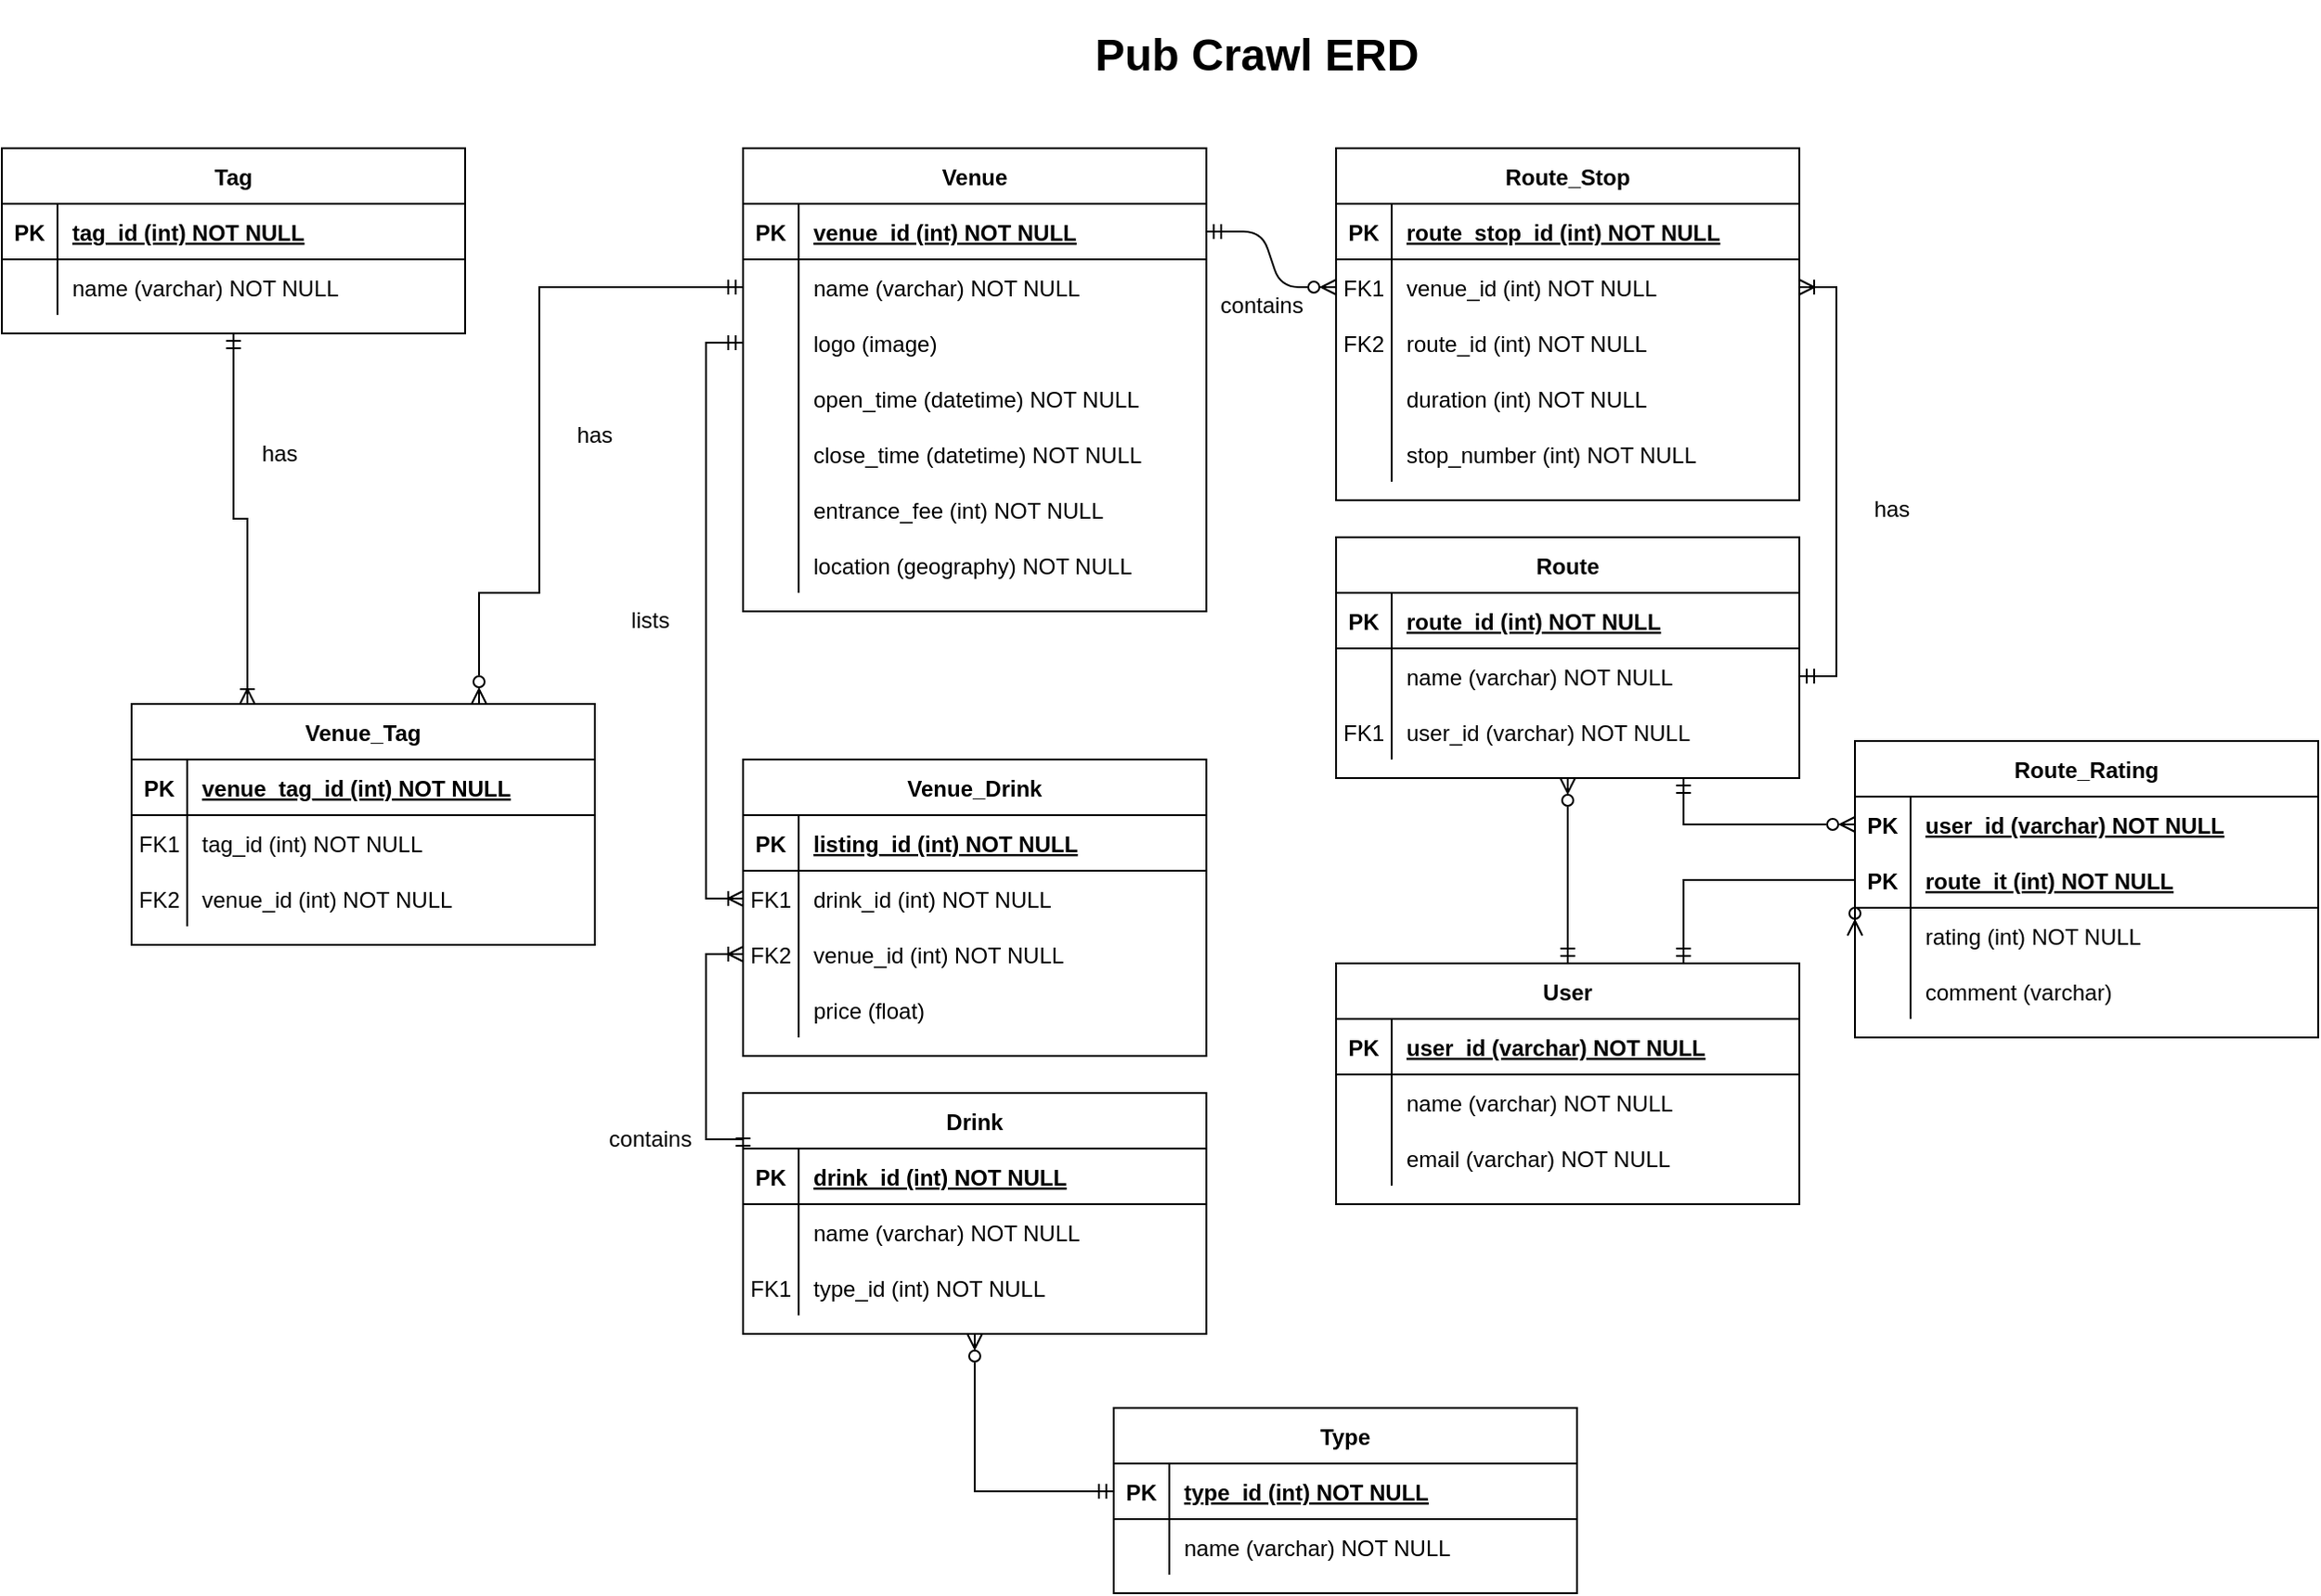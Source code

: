 <mxfile version="16.5.6" type="device"><diagram id="sDIc7s_zsNPGtZdnVZZJ" name="Page-1"><mxGraphModel dx="1422" dy="762" grid="1" gridSize="10" guides="1" tooltips="1" connect="1" arrows="1" fold="1" page="1" pageScale="1" pageWidth="850" pageHeight="1100" math="0" shadow="0"><root><mxCell id="0"/><mxCell id="1" parent="0"/><mxCell id="3yqWHIT14YZOynNQbSsa-1" value="" style="edgeStyle=entityRelationEdgeStyle;endArrow=ERzeroToMany;startArrow=ERmandOne;endFill=1;startFill=0;" edge="1" parent="1" source="3yqWHIT14YZOynNQbSsa-30" target="3yqWHIT14YZOynNQbSsa-6"><mxGeometry width="100" height="100" relative="1" as="geometry"><mxPoint x="660" y="710" as="sourcePoint"/><mxPoint x="760" y="610" as="targetPoint"/></mxGeometry></mxCell><mxCell id="3yqWHIT14YZOynNQbSsa-2" value="Route_Stop" style="shape=table;startSize=30;container=1;collapsible=1;childLayout=tableLayout;fixedRows=1;rowLines=0;fontStyle=1;align=center;resizeLast=1;" vertex="1" parent="1"><mxGeometry x="760" y="110" width="250" height="190" as="geometry"/></mxCell><mxCell id="3yqWHIT14YZOynNQbSsa-3" value="" style="shape=partialRectangle;collapsible=0;dropTarget=0;pointerEvents=0;fillColor=none;points=[[0,0.5],[1,0.5]];portConstraint=eastwest;top=0;left=0;right=0;bottom=1;" vertex="1" parent="3yqWHIT14YZOynNQbSsa-2"><mxGeometry y="30" width="250" height="30" as="geometry"/></mxCell><mxCell id="3yqWHIT14YZOynNQbSsa-4" value="PK" style="shape=partialRectangle;overflow=hidden;connectable=0;fillColor=none;top=0;left=0;bottom=0;right=0;fontStyle=1;" vertex="1" parent="3yqWHIT14YZOynNQbSsa-3"><mxGeometry width="30" height="30" as="geometry"><mxRectangle width="30" height="30" as="alternateBounds"/></mxGeometry></mxCell><mxCell id="3yqWHIT14YZOynNQbSsa-5" value="route_stop_id (int) NOT NULL" style="shape=partialRectangle;overflow=hidden;connectable=0;fillColor=none;top=0;left=0;bottom=0;right=0;align=left;spacingLeft=6;fontStyle=5;" vertex="1" parent="3yqWHIT14YZOynNQbSsa-3"><mxGeometry x="30" width="220" height="30" as="geometry"><mxRectangle width="220" height="30" as="alternateBounds"/></mxGeometry></mxCell><mxCell id="3yqWHIT14YZOynNQbSsa-6" value="" style="shape=partialRectangle;collapsible=0;dropTarget=0;pointerEvents=0;fillColor=none;points=[[0,0.5],[1,0.5]];portConstraint=eastwest;top=0;left=0;right=0;bottom=0;" vertex="1" parent="3yqWHIT14YZOynNQbSsa-2"><mxGeometry y="60" width="250" height="30" as="geometry"/></mxCell><mxCell id="3yqWHIT14YZOynNQbSsa-7" value="FK1" style="shape=partialRectangle;overflow=hidden;connectable=0;fillColor=none;top=0;left=0;bottom=0;right=0;" vertex="1" parent="3yqWHIT14YZOynNQbSsa-6"><mxGeometry width="30" height="30" as="geometry"><mxRectangle width="30" height="30" as="alternateBounds"/></mxGeometry></mxCell><mxCell id="3yqWHIT14YZOynNQbSsa-8" value="venue_id (int) NOT NULL" style="shape=partialRectangle;overflow=hidden;connectable=0;fillColor=none;top=0;left=0;bottom=0;right=0;align=left;spacingLeft=6;" vertex="1" parent="3yqWHIT14YZOynNQbSsa-6"><mxGeometry x="30" width="220" height="30" as="geometry"><mxRectangle width="220" height="30" as="alternateBounds"/></mxGeometry></mxCell><mxCell id="3yqWHIT14YZOynNQbSsa-9" value="" style="shape=partialRectangle;collapsible=0;dropTarget=0;pointerEvents=0;fillColor=none;points=[[0,0.5],[1,0.5]];portConstraint=eastwest;top=0;left=0;right=0;bottom=0;" vertex="1" parent="3yqWHIT14YZOynNQbSsa-2"><mxGeometry y="90" width="250" height="30" as="geometry"/></mxCell><mxCell id="3yqWHIT14YZOynNQbSsa-10" value="FK2" style="shape=partialRectangle;overflow=hidden;connectable=0;fillColor=none;top=0;left=0;bottom=0;right=0;" vertex="1" parent="3yqWHIT14YZOynNQbSsa-9"><mxGeometry width="30" height="30" as="geometry"><mxRectangle width="30" height="30" as="alternateBounds"/></mxGeometry></mxCell><mxCell id="3yqWHIT14YZOynNQbSsa-11" value="route_id (int) NOT NULL" style="shape=partialRectangle;overflow=hidden;connectable=0;fillColor=none;top=0;left=0;bottom=0;right=0;align=left;spacingLeft=6;" vertex="1" parent="3yqWHIT14YZOynNQbSsa-9"><mxGeometry x="30" width="220" height="30" as="geometry"><mxRectangle width="220" height="30" as="alternateBounds"/></mxGeometry></mxCell><mxCell id="3yqWHIT14YZOynNQbSsa-12" value="" style="shape=partialRectangle;collapsible=0;dropTarget=0;pointerEvents=0;fillColor=none;points=[[0,0.5],[1,0.5]];portConstraint=eastwest;top=0;left=0;right=0;bottom=0;" vertex="1" parent="3yqWHIT14YZOynNQbSsa-2"><mxGeometry y="120" width="250" height="30" as="geometry"/></mxCell><mxCell id="3yqWHIT14YZOynNQbSsa-13" value="" style="shape=partialRectangle;overflow=hidden;connectable=0;fillColor=none;top=0;left=0;bottom=0;right=0;" vertex="1" parent="3yqWHIT14YZOynNQbSsa-12"><mxGeometry width="30" height="30" as="geometry"><mxRectangle width="30" height="30" as="alternateBounds"/></mxGeometry></mxCell><mxCell id="3yqWHIT14YZOynNQbSsa-14" value="duration (int) NOT NULL" style="shape=partialRectangle;overflow=hidden;connectable=0;fillColor=none;top=0;left=0;bottom=0;right=0;align=left;spacingLeft=6;" vertex="1" parent="3yqWHIT14YZOynNQbSsa-12"><mxGeometry x="30" width="220" height="30" as="geometry"><mxRectangle width="220" height="30" as="alternateBounds"/></mxGeometry></mxCell><mxCell id="3yqWHIT14YZOynNQbSsa-15" value="" style="shape=partialRectangle;collapsible=0;dropTarget=0;pointerEvents=0;fillColor=none;points=[[0,0.5],[1,0.5]];portConstraint=eastwest;top=0;left=0;right=0;bottom=0;" vertex="1" parent="3yqWHIT14YZOynNQbSsa-2"><mxGeometry y="150" width="250" height="30" as="geometry"/></mxCell><mxCell id="3yqWHIT14YZOynNQbSsa-16" value="" style="shape=partialRectangle;overflow=hidden;connectable=0;fillColor=none;top=0;left=0;bottom=0;right=0;" vertex="1" parent="3yqWHIT14YZOynNQbSsa-15"><mxGeometry width="30" height="30" as="geometry"><mxRectangle width="30" height="30" as="alternateBounds"/></mxGeometry></mxCell><mxCell id="3yqWHIT14YZOynNQbSsa-17" value="stop_number (int) NOT NULL" style="shape=partialRectangle;overflow=hidden;connectable=0;fillColor=none;top=0;left=0;bottom=0;right=0;align=left;spacingLeft=6;" vertex="1" parent="3yqWHIT14YZOynNQbSsa-15"><mxGeometry x="30" width="220" height="30" as="geometry"><mxRectangle width="220" height="30" as="alternateBounds"/></mxGeometry></mxCell><mxCell id="3yqWHIT14YZOynNQbSsa-18" style="edgeStyle=orthogonalEdgeStyle;rounded=0;orthogonalLoop=1;jettySize=auto;html=1;exitX=0.5;exitY=1;exitDx=0;exitDy=0;entryX=0.5;entryY=0;entryDx=0;entryDy=0;startArrow=ERzeroToMany;startFill=0;endArrow=ERmandOne;endFill=0;" edge="1" parent="1" source="3yqWHIT14YZOynNQbSsa-19" target="3yqWHIT14YZOynNQbSsa-78"><mxGeometry relative="1" as="geometry"/></mxCell><mxCell id="3yqWHIT14YZOynNQbSsa-19" value="Route" style="shape=table;startSize=30;container=1;collapsible=1;childLayout=tableLayout;fixedRows=1;rowLines=0;fontStyle=1;align=center;resizeLast=1;" vertex="1" parent="1"><mxGeometry x="760" y="320" width="250" height="130" as="geometry"/></mxCell><mxCell id="3yqWHIT14YZOynNQbSsa-20" value="" style="shape=partialRectangle;collapsible=0;dropTarget=0;pointerEvents=0;fillColor=none;points=[[0,0.5],[1,0.5]];portConstraint=eastwest;top=0;left=0;right=0;bottom=1;" vertex="1" parent="3yqWHIT14YZOynNQbSsa-19"><mxGeometry y="30" width="250" height="30" as="geometry"/></mxCell><mxCell id="3yqWHIT14YZOynNQbSsa-21" value="PK" style="shape=partialRectangle;overflow=hidden;connectable=0;fillColor=none;top=0;left=0;bottom=0;right=0;fontStyle=1;" vertex="1" parent="3yqWHIT14YZOynNQbSsa-20"><mxGeometry width="30" height="30" as="geometry"><mxRectangle width="30" height="30" as="alternateBounds"/></mxGeometry></mxCell><mxCell id="3yqWHIT14YZOynNQbSsa-22" value="route_id (int) NOT NULL" style="shape=partialRectangle;overflow=hidden;connectable=0;fillColor=none;top=0;left=0;bottom=0;right=0;align=left;spacingLeft=6;fontStyle=5;" vertex="1" parent="3yqWHIT14YZOynNQbSsa-20"><mxGeometry x="30" width="220" height="30" as="geometry"><mxRectangle width="220" height="30" as="alternateBounds"/></mxGeometry></mxCell><mxCell id="3yqWHIT14YZOynNQbSsa-23" value="" style="shape=partialRectangle;collapsible=0;dropTarget=0;pointerEvents=0;fillColor=none;points=[[0,0.5],[1,0.5]];portConstraint=eastwest;top=0;left=0;right=0;bottom=0;" vertex="1" parent="3yqWHIT14YZOynNQbSsa-19"><mxGeometry y="60" width="250" height="30" as="geometry"/></mxCell><mxCell id="3yqWHIT14YZOynNQbSsa-24" value="" style="shape=partialRectangle;overflow=hidden;connectable=0;fillColor=none;top=0;left=0;bottom=0;right=0;" vertex="1" parent="3yqWHIT14YZOynNQbSsa-23"><mxGeometry width="30" height="30" as="geometry"><mxRectangle width="30" height="30" as="alternateBounds"/></mxGeometry></mxCell><mxCell id="3yqWHIT14YZOynNQbSsa-25" value="name (varchar) NOT NULL" style="shape=partialRectangle;overflow=hidden;connectable=0;fillColor=none;top=0;left=0;bottom=0;right=0;align=left;spacingLeft=6;" vertex="1" parent="3yqWHIT14YZOynNQbSsa-23"><mxGeometry x="30" width="220" height="30" as="geometry"><mxRectangle width="220" height="30" as="alternateBounds"/></mxGeometry></mxCell><mxCell id="3yqWHIT14YZOynNQbSsa-26" value="" style="shape=partialRectangle;collapsible=0;dropTarget=0;pointerEvents=0;fillColor=none;points=[[0,0.5],[1,0.5]];portConstraint=eastwest;top=0;left=0;right=0;bottom=0;" vertex="1" parent="3yqWHIT14YZOynNQbSsa-19"><mxGeometry y="90" width="250" height="30" as="geometry"/></mxCell><mxCell id="3yqWHIT14YZOynNQbSsa-27" value="FK1" style="shape=partialRectangle;overflow=hidden;connectable=0;fillColor=none;top=0;left=0;bottom=0;right=0;" vertex="1" parent="3yqWHIT14YZOynNQbSsa-26"><mxGeometry width="30" height="30" as="geometry"><mxRectangle width="30" height="30" as="alternateBounds"/></mxGeometry></mxCell><mxCell id="3yqWHIT14YZOynNQbSsa-28" value="user_id (varchar) NOT NULL" style="shape=partialRectangle;overflow=hidden;connectable=0;fillColor=none;top=0;left=0;bottom=0;right=0;align=left;spacingLeft=6;" vertex="1" parent="3yqWHIT14YZOynNQbSsa-26"><mxGeometry x="30" width="220" height="30" as="geometry"><mxRectangle width="220" height="30" as="alternateBounds"/></mxGeometry></mxCell><mxCell id="3yqWHIT14YZOynNQbSsa-29" value="Venue" style="shape=table;startSize=30;container=1;collapsible=1;childLayout=tableLayout;fixedRows=1;rowLines=0;fontStyle=1;align=center;resizeLast=1;" vertex="1" parent="1"><mxGeometry x="440" y="110" width="250" height="250" as="geometry"/></mxCell><mxCell id="3yqWHIT14YZOynNQbSsa-30" value="" style="shape=partialRectangle;collapsible=0;dropTarget=0;pointerEvents=0;fillColor=none;points=[[0,0.5],[1,0.5]];portConstraint=eastwest;top=0;left=0;right=0;bottom=1;" vertex="1" parent="3yqWHIT14YZOynNQbSsa-29"><mxGeometry y="30" width="250" height="30" as="geometry"/></mxCell><mxCell id="3yqWHIT14YZOynNQbSsa-31" value="PK" style="shape=partialRectangle;overflow=hidden;connectable=0;fillColor=none;top=0;left=0;bottom=0;right=0;fontStyle=1;" vertex="1" parent="3yqWHIT14YZOynNQbSsa-30"><mxGeometry width="30" height="30" as="geometry"><mxRectangle width="30" height="30" as="alternateBounds"/></mxGeometry></mxCell><mxCell id="3yqWHIT14YZOynNQbSsa-32" value="venue_id (int) NOT NULL" style="shape=partialRectangle;overflow=hidden;connectable=0;fillColor=none;top=0;left=0;bottom=0;right=0;align=left;spacingLeft=6;fontStyle=5;" vertex="1" parent="3yqWHIT14YZOynNQbSsa-30"><mxGeometry x="30" width="220" height="30" as="geometry"><mxRectangle width="220" height="30" as="alternateBounds"/></mxGeometry></mxCell><mxCell id="3yqWHIT14YZOynNQbSsa-33" value="" style="shape=partialRectangle;collapsible=0;dropTarget=0;pointerEvents=0;fillColor=none;points=[[0,0.5],[1,0.5]];portConstraint=eastwest;top=0;left=0;right=0;bottom=0;" vertex="1" parent="3yqWHIT14YZOynNQbSsa-29"><mxGeometry y="60" width="250" height="30" as="geometry"/></mxCell><mxCell id="3yqWHIT14YZOynNQbSsa-34" value="" style="shape=partialRectangle;overflow=hidden;connectable=0;fillColor=none;top=0;left=0;bottom=0;right=0;" vertex="1" parent="3yqWHIT14YZOynNQbSsa-33"><mxGeometry width="30" height="30" as="geometry"><mxRectangle width="30" height="30" as="alternateBounds"/></mxGeometry></mxCell><mxCell id="3yqWHIT14YZOynNQbSsa-35" value="name (varchar) NOT NULL" style="shape=partialRectangle;overflow=hidden;connectable=0;fillColor=none;top=0;left=0;bottom=0;right=0;align=left;spacingLeft=6;" vertex="1" parent="3yqWHIT14YZOynNQbSsa-33"><mxGeometry x="30" width="220" height="30" as="geometry"><mxRectangle width="220" height="30" as="alternateBounds"/></mxGeometry></mxCell><mxCell id="3yqWHIT14YZOynNQbSsa-36" value="" style="shape=partialRectangle;collapsible=0;dropTarget=0;pointerEvents=0;fillColor=none;points=[[0,0.5],[1,0.5]];portConstraint=eastwest;top=0;left=0;right=0;bottom=0;" vertex="1" parent="3yqWHIT14YZOynNQbSsa-29"><mxGeometry y="90" width="250" height="30" as="geometry"/></mxCell><mxCell id="3yqWHIT14YZOynNQbSsa-37" value="" style="shape=partialRectangle;overflow=hidden;connectable=0;fillColor=none;top=0;left=0;bottom=0;right=0;" vertex="1" parent="3yqWHIT14YZOynNQbSsa-36"><mxGeometry width="30" height="30" as="geometry"><mxRectangle width="30" height="30" as="alternateBounds"/></mxGeometry></mxCell><mxCell id="3yqWHIT14YZOynNQbSsa-38" value="logo (image)" style="shape=partialRectangle;overflow=hidden;connectable=0;fillColor=none;top=0;left=0;bottom=0;right=0;align=left;spacingLeft=6;" vertex="1" parent="3yqWHIT14YZOynNQbSsa-36"><mxGeometry x="30" width="220" height="30" as="geometry"><mxRectangle width="220" height="30" as="alternateBounds"/></mxGeometry></mxCell><mxCell id="3yqWHIT14YZOynNQbSsa-39" value="" style="shape=partialRectangle;collapsible=0;dropTarget=0;pointerEvents=0;fillColor=none;points=[[0,0.5],[1,0.5]];portConstraint=eastwest;top=0;left=0;right=0;bottom=0;" vertex="1" parent="3yqWHIT14YZOynNQbSsa-29"><mxGeometry y="120" width="250" height="30" as="geometry"/></mxCell><mxCell id="3yqWHIT14YZOynNQbSsa-40" value="" style="shape=partialRectangle;overflow=hidden;connectable=0;fillColor=none;top=0;left=0;bottom=0;right=0;" vertex="1" parent="3yqWHIT14YZOynNQbSsa-39"><mxGeometry width="30" height="30" as="geometry"><mxRectangle width="30" height="30" as="alternateBounds"/></mxGeometry></mxCell><mxCell id="3yqWHIT14YZOynNQbSsa-41" value="open_time (datetime) NOT NULL" style="shape=partialRectangle;overflow=hidden;connectable=0;fillColor=none;top=0;left=0;bottom=0;right=0;align=left;spacingLeft=6;" vertex="1" parent="3yqWHIT14YZOynNQbSsa-39"><mxGeometry x="30" width="220" height="30" as="geometry"><mxRectangle width="220" height="30" as="alternateBounds"/></mxGeometry></mxCell><mxCell id="3yqWHIT14YZOynNQbSsa-42" value="" style="shape=partialRectangle;collapsible=0;dropTarget=0;pointerEvents=0;fillColor=none;points=[[0,0.5],[1,0.5]];portConstraint=eastwest;top=0;left=0;right=0;bottom=0;" vertex="1" parent="3yqWHIT14YZOynNQbSsa-29"><mxGeometry y="150" width="250" height="30" as="geometry"/></mxCell><mxCell id="3yqWHIT14YZOynNQbSsa-43" value="" style="shape=partialRectangle;overflow=hidden;connectable=0;fillColor=none;top=0;left=0;bottom=0;right=0;" vertex="1" parent="3yqWHIT14YZOynNQbSsa-42"><mxGeometry width="30" height="30" as="geometry"><mxRectangle width="30" height="30" as="alternateBounds"/></mxGeometry></mxCell><mxCell id="3yqWHIT14YZOynNQbSsa-44" value="close_time (datetime) NOT NULL" style="shape=partialRectangle;overflow=hidden;connectable=0;fillColor=none;top=0;left=0;bottom=0;right=0;align=left;spacingLeft=6;" vertex="1" parent="3yqWHIT14YZOynNQbSsa-42"><mxGeometry x="30" width="220" height="30" as="geometry"><mxRectangle width="220" height="30" as="alternateBounds"/></mxGeometry></mxCell><mxCell id="3yqWHIT14YZOynNQbSsa-45" value="" style="shape=partialRectangle;collapsible=0;dropTarget=0;pointerEvents=0;fillColor=none;points=[[0,0.5],[1,0.5]];portConstraint=eastwest;top=0;left=0;right=0;bottom=0;" vertex="1" parent="3yqWHIT14YZOynNQbSsa-29"><mxGeometry y="180" width="250" height="30" as="geometry"/></mxCell><mxCell id="3yqWHIT14YZOynNQbSsa-46" value="" style="shape=partialRectangle;overflow=hidden;connectable=0;fillColor=none;top=0;left=0;bottom=0;right=0;" vertex="1" parent="3yqWHIT14YZOynNQbSsa-45"><mxGeometry width="30" height="30" as="geometry"><mxRectangle width="30" height="30" as="alternateBounds"/></mxGeometry></mxCell><mxCell id="3yqWHIT14YZOynNQbSsa-47" value="entrance_fee (int) NOT NULL" style="shape=partialRectangle;overflow=hidden;connectable=0;fillColor=none;top=0;left=0;bottom=0;right=0;align=left;spacingLeft=6;" vertex="1" parent="3yqWHIT14YZOynNQbSsa-45"><mxGeometry x="30" width="220" height="30" as="geometry"><mxRectangle width="220" height="30" as="alternateBounds"/></mxGeometry></mxCell><mxCell id="3yqWHIT14YZOynNQbSsa-48" value="" style="shape=partialRectangle;collapsible=0;dropTarget=0;pointerEvents=0;fillColor=none;points=[[0,0.5],[1,0.5]];portConstraint=eastwest;top=0;left=0;right=0;bottom=0;" vertex="1" parent="3yqWHIT14YZOynNQbSsa-29"><mxGeometry y="210" width="250" height="30" as="geometry"/></mxCell><mxCell id="3yqWHIT14YZOynNQbSsa-49" value="" style="shape=partialRectangle;overflow=hidden;connectable=0;fillColor=none;top=0;left=0;bottom=0;right=0;" vertex="1" parent="3yqWHIT14YZOynNQbSsa-48"><mxGeometry width="30" height="30" as="geometry"><mxRectangle width="30" height="30" as="alternateBounds"/></mxGeometry></mxCell><mxCell id="3yqWHIT14YZOynNQbSsa-50" value="location (geography) NOT NULL" style="shape=partialRectangle;overflow=hidden;connectable=0;fillColor=none;top=0;left=0;bottom=0;right=0;align=left;spacingLeft=6;" vertex="1" parent="3yqWHIT14YZOynNQbSsa-48"><mxGeometry x="30" width="220" height="30" as="geometry"><mxRectangle width="220" height="30" as="alternateBounds"/></mxGeometry></mxCell><mxCell id="3yqWHIT14YZOynNQbSsa-51" value="Venue_Drink" style="shape=table;startSize=30;container=1;collapsible=1;childLayout=tableLayout;fixedRows=1;rowLines=0;fontStyle=1;align=center;resizeLast=1;" vertex="1" parent="1"><mxGeometry x="440" y="440" width="250" height="160" as="geometry"/></mxCell><mxCell id="3yqWHIT14YZOynNQbSsa-52" value="" style="shape=partialRectangle;collapsible=0;dropTarget=0;pointerEvents=0;fillColor=none;points=[[0,0.5],[1,0.5]];portConstraint=eastwest;top=0;left=0;right=0;bottom=1;" vertex="1" parent="3yqWHIT14YZOynNQbSsa-51"><mxGeometry y="30" width="250" height="30" as="geometry"/></mxCell><mxCell id="3yqWHIT14YZOynNQbSsa-53" value="PK" style="shape=partialRectangle;overflow=hidden;connectable=0;fillColor=none;top=0;left=0;bottom=0;right=0;fontStyle=1;" vertex="1" parent="3yqWHIT14YZOynNQbSsa-52"><mxGeometry width="30" height="30" as="geometry"><mxRectangle width="30" height="30" as="alternateBounds"/></mxGeometry></mxCell><mxCell id="3yqWHIT14YZOynNQbSsa-54" value="listing_id (int) NOT NULL" style="shape=partialRectangle;overflow=hidden;connectable=0;fillColor=none;top=0;left=0;bottom=0;right=0;align=left;spacingLeft=6;fontStyle=5;" vertex="1" parent="3yqWHIT14YZOynNQbSsa-52"><mxGeometry x="30" width="220" height="30" as="geometry"><mxRectangle width="220" height="30" as="alternateBounds"/></mxGeometry></mxCell><mxCell id="3yqWHIT14YZOynNQbSsa-55" value="" style="shape=partialRectangle;collapsible=0;dropTarget=0;pointerEvents=0;fillColor=none;points=[[0,0.5],[1,0.5]];portConstraint=eastwest;top=0;left=0;right=0;bottom=0;" vertex="1" parent="3yqWHIT14YZOynNQbSsa-51"><mxGeometry y="60" width="250" height="30" as="geometry"/></mxCell><mxCell id="3yqWHIT14YZOynNQbSsa-56" value="FK1" style="shape=partialRectangle;overflow=hidden;connectable=0;fillColor=none;top=0;left=0;bottom=0;right=0;" vertex="1" parent="3yqWHIT14YZOynNQbSsa-55"><mxGeometry width="30" height="30" as="geometry"><mxRectangle width="30" height="30" as="alternateBounds"/></mxGeometry></mxCell><mxCell id="3yqWHIT14YZOynNQbSsa-57" value="drink_id (int) NOT NULL" style="shape=partialRectangle;overflow=hidden;connectable=0;fillColor=none;top=0;left=0;bottom=0;right=0;align=left;spacingLeft=6;" vertex="1" parent="3yqWHIT14YZOynNQbSsa-55"><mxGeometry x="30" width="220" height="30" as="geometry"><mxRectangle width="220" height="30" as="alternateBounds"/></mxGeometry></mxCell><mxCell id="3yqWHIT14YZOynNQbSsa-58" value="" style="shape=partialRectangle;collapsible=0;dropTarget=0;pointerEvents=0;fillColor=none;points=[[0,0.5],[1,0.5]];portConstraint=eastwest;top=0;left=0;right=0;bottom=0;" vertex="1" parent="3yqWHIT14YZOynNQbSsa-51"><mxGeometry y="90" width="250" height="30" as="geometry"/></mxCell><mxCell id="3yqWHIT14YZOynNQbSsa-59" value="FK2" style="shape=partialRectangle;overflow=hidden;connectable=0;fillColor=none;top=0;left=0;bottom=0;right=0;" vertex="1" parent="3yqWHIT14YZOynNQbSsa-58"><mxGeometry width="30" height="30" as="geometry"><mxRectangle width="30" height="30" as="alternateBounds"/></mxGeometry></mxCell><mxCell id="3yqWHIT14YZOynNQbSsa-60" value="venue_id (int) NOT NULL" style="shape=partialRectangle;overflow=hidden;connectable=0;fillColor=none;top=0;left=0;bottom=0;right=0;align=left;spacingLeft=6;" vertex="1" parent="3yqWHIT14YZOynNQbSsa-58"><mxGeometry x="30" width="220" height="30" as="geometry"><mxRectangle width="220" height="30" as="alternateBounds"/></mxGeometry></mxCell><mxCell id="3yqWHIT14YZOynNQbSsa-61" value="" style="shape=partialRectangle;collapsible=0;dropTarget=0;pointerEvents=0;fillColor=none;points=[[0,0.5],[1,0.5]];portConstraint=eastwest;top=0;left=0;right=0;bottom=0;" vertex="1" parent="3yqWHIT14YZOynNQbSsa-51"><mxGeometry y="120" width="250" height="30" as="geometry"/></mxCell><mxCell id="3yqWHIT14YZOynNQbSsa-62" value="" style="shape=partialRectangle;overflow=hidden;connectable=0;fillColor=none;top=0;left=0;bottom=0;right=0;" vertex="1" parent="3yqWHIT14YZOynNQbSsa-61"><mxGeometry width="30" height="30" as="geometry"><mxRectangle width="30" height="30" as="alternateBounds"/></mxGeometry></mxCell><mxCell id="3yqWHIT14YZOynNQbSsa-63" value="price (float)" style="shape=partialRectangle;overflow=hidden;connectable=0;fillColor=none;top=0;left=0;bottom=0;right=0;align=left;spacingLeft=6;" vertex="1" parent="3yqWHIT14YZOynNQbSsa-61"><mxGeometry x="30" width="220" height="30" as="geometry"><mxRectangle width="220" height="30" as="alternateBounds"/></mxGeometry></mxCell><mxCell id="3yqWHIT14YZOynNQbSsa-64" style="edgeStyle=orthogonalEdgeStyle;rounded=0;orthogonalLoop=1;jettySize=auto;html=1;exitX=0.5;exitY=1;exitDx=0;exitDy=0;entryX=0;entryY=0.5;entryDx=0;entryDy=0;startArrow=ERzeroToMany;startFill=0;endArrow=ERmandOne;endFill=0;" edge="1" parent="1" source="3yqWHIT14YZOynNQbSsa-65" target="3yqWHIT14YZOynNQbSsa-133"><mxGeometry relative="1" as="geometry"/></mxCell><mxCell id="3yqWHIT14YZOynNQbSsa-65" value="Drink" style="shape=table;startSize=30;container=1;collapsible=1;childLayout=tableLayout;fixedRows=1;rowLines=0;fontStyle=1;align=center;resizeLast=1;" vertex="1" parent="1"><mxGeometry x="440" y="620" width="250" height="130" as="geometry"/></mxCell><mxCell id="3yqWHIT14YZOynNQbSsa-66" value="" style="shape=partialRectangle;collapsible=0;dropTarget=0;pointerEvents=0;fillColor=none;points=[[0,0.5],[1,0.5]];portConstraint=eastwest;top=0;left=0;right=0;bottom=1;" vertex="1" parent="3yqWHIT14YZOynNQbSsa-65"><mxGeometry y="30" width="250" height="30" as="geometry"/></mxCell><mxCell id="3yqWHIT14YZOynNQbSsa-67" value="PK" style="shape=partialRectangle;overflow=hidden;connectable=0;fillColor=none;top=0;left=0;bottom=0;right=0;fontStyle=1;" vertex="1" parent="3yqWHIT14YZOynNQbSsa-66"><mxGeometry width="30" height="30" as="geometry"><mxRectangle width="30" height="30" as="alternateBounds"/></mxGeometry></mxCell><mxCell id="3yqWHIT14YZOynNQbSsa-68" value="drink_id (int) NOT NULL" style="shape=partialRectangle;overflow=hidden;connectable=0;fillColor=none;top=0;left=0;bottom=0;right=0;align=left;spacingLeft=6;fontStyle=5;" vertex="1" parent="3yqWHIT14YZOynNQbSsa-66"><mxGeometry x="30" width="220" height="30" as="geometry"><mxRectangle width="220" height="30" as="alternateBounds"/></mxGeometry></mxCell><mxCell id="3yqWHIT14YZOynNQbSsa-69" value="" style="shape=partialRectangle;collapsible=0;dropTarget=0;pointerEvents=0;fillColor=none;points=[[0,0.5],[1,0.5]];portConstraint=eastwest;top=0;left=0;right=0;bottom=0;" vertex="1" parent="3yqWHIT14YZOynNQbSsa-65"><mxGeometry y="60" width="250" height="30" as="geometry"/></mxCell><mxCell id="3yqWHIT14YZOynNQbSsa-70" value="" style="shape=partialRectangle;overflow=hidden;connectable=0;fillColor=none;top=0;left=0;bottom=0;right=0;" vertex="1" parent="3yqWHIT14YZOynNQbSsa-69"><mxGeometry width="30" height="30" as="geometry"><mxRectangle width="30" height="30" as="alternateBounds"/></mxGeometry></mxCell><mxCell id="3yqWHIT14YZOynNQbSsa-71" value="name (varchar) NOT NULL" style="shape=partialRectangle;overflow=hidden;connectable=0;fillColor=none;top=0;left=0;bottom=0;right=0;align=left;spacingLeft=6;" vertex="1" parent="3yqWHIT14YZOynNQbSsa-69"><mxGeometry x="30" width="220" height="30" as="geometry"><mxRectangle width="220" height="30" as="alternateBounds"/></mxGeometry></mxCell><mxCell id="3yqWHIT14YZOynNQbSsa-72" value="" style="shape=partialRectangle;collapsible=0;dropTarget=0;pointerEvents=0;fillColor=none;points=[[0,0.5],[1,0.5]];portConstraint=eastwest;top=0;left=0;right=0;bottom=0;" vertex="1" parent="3yqWHIT14YZOynNQbSsa-65"><mxGeometry y="90" width="250" height="30" as="geometry"/></mxCell><mxCell id="3yqWHIT14YZOynNQbSsa-73" value="FK1" style="shape=partialRectangle;overflow=hidden;connectable=0;fillColor=none;top=0;left=0;bottom=0;right=0;" vertex="1" parent="3yqWHIT14YZOynNQbSsa-72"><mxGeometry width="30" height="30" as="geometry"><mxRectangle width="30" height="30" as="alternateBounds"/></mxGeometry></mxCell><mxCell id="3yqWHIT14YZOynNQbSsa-74" value="type_id (int) NOT NULL" style="shape=partialRectangle;overflow=hidden;connectable=0;fillColor=none;top=0;left=0;bottom=0;right=0;align=left;spacingLeft=6;" vertex="1" parent="3yqWHIT14YZOynNQbSsa-72"><mxGeometry x="30" width="220" height="30" as="geometry"><mxRectangle width="220" height="30" as="alternateBounds"/></mxGeometry></mxCell><mxCell id="3yqWHIT14YZOynNQbSsa-75" style="edgeStyle=orthogonalEdgeStyle;rounded=0;orthogonalLoop=1;jettySize=auto;html=1;exitX=0;exitY=0.5;exitDx=0;exitDy=0;entryX=0;entryY=0.5;entryDx=0;entryDy=0;endArrow=ERoneToMany;endFill=0;startArrow=ERmandOne;startFill=0;" edge="1" parent="1" source="3yqWHIT14YZOynNQbSsa-36" target="3yqWHIT14YZOynNQbSsa-55"><mxGeometry relative="1" as="geometry"/></mxCell><mxCell id="3yqWHIT14YZOynNQbSsa-76" style="edgeStyle=orthogonalEdgeStyle;rounded=0;orthogonalLoop=1;jettySize=auto;html=1;exitX=0;exitY=0.25;exitDx=0;exitDy=0;entryX=0;entryY=0.5;entryDx=0;entryDy=0;startArrow=ERmandOne;startFill=0;endArrow=ERoneToMany;endFill=0;" edge="1" parent="1" source="3yqWHIT14YZOynNQbSsa-65" target="3yqWHIT14YZOynNQbSsa-58"><mxGeometry relative="1" as="geometry"><mxPoint x="440" y="725" as="sourcePoint"/><Array as="points"><mxPoint x="420" y="645"/><mxPoint x="420" y="545"/></Array></mxGeometry></mxCell><mxCell id="3yqWHIT14YZOynNQbSsa-77" style="edgeStyle=orthogonalEdgeStyle;rounded=0;orthogonalLoop=1;jettySize=auto;html=1;exitX=1;exitY=0.5;exitDx=0;exitDy=0;entryX=1;entryY=0.5;entryDx=0;entryDy=0;startArrow=ERmandOne;startFill=0;endArrow=ERoneToMany;endFill=0;" edge="1" parent="1" source="3yqWHIT14YZOynNQbSsa-23" target="3yqWHIT14YZOynNQbSsa-6"><mxGeometry relative="1" as="geometry"/></mxCell><mxCell id="3yqWHIT14YZOynNQbSsa-78" value="User" style="shape=table;startSize=30;container=1;collapsible=1;childLayout=tableLayout;fixedRows=1;rowLines=0;fontStyle=1;align=center;resizeLast=1;" vertex="1" parent="1"><mxGeometry x="760" y="550" width="250" height="130" as="geometry"/></mxCell><mxCell id="3yqWHIT14YZOynNQbSsa-79" value="" style="shape=partialRectangle;collapsible=0;dropTarget=0;pointerEvents=0;fillColor=none;points=[[0,0.5],[1,0.5]];portConstraint=eastwest;top=0;left=0;right=0;bottom=1;" vertex="1" parent="3yqWHIT14YZOynNQbSsa-78"><mxGeometry y="30" width="250" height="30" as="geometry"/></mxCell><mxCell id="3yqWHIT14YZOynNQbSsa-80" value="PK" style="shape=partialRectangle;overflow=hidden;connectable=0;fillColor=none;top=0;left=0;bottom=0;right=0;fontStyle=1;" vertex="1" parent="3yqWHIT14YZOynNQbSsa-79"><mxGeometry width="30" height="30" as="geometry"><mxRectangle width="30" height="30" as="alternateBounds"/></mxGeometry></mxCell><mxCell id="3yqWHIT14YZOynNQbSsa-81" value="user_id (varchar) NOT NULL" style="shape=partialRectangle;overflow=hidden;connectable=0;fillColor=none;top=0;left=0;bottom=0;right=0;align=left;spacingLeft=6;fontStyle=5;" vertex="1" parent="3yqWHIT14YZOynNQbSsa-79"><mxGeometry x="30" width="220" height="30" as="geometry"><mxRectangle width="220" height="30" as="alternateBounds"/></mxGeometry></mxCell><mxCell id="3yqWHIT14YZOynNQbSsa-82" value="" style="shape=partialRectangle;collapsible=0;dropTarget=0;pointerEvents=0;fillColor=none;points=[[0,0.5],[1,0.5]];portConstraint=eastwest;top=0;left=0;right=0;bottom=0;" vertex="1" parent="3yqWHIT14YZOynNQbSsa-78"><mxGeometry y="60" width="250" height="30" as="geometry"/></mxCell><mxCell id="3yqWHIT14YZOynNQbSsa-83" value="" style="shape=partialRectangle;overflow=hidden;connectable=0;fillColor=none;top=0;left=0;bottom=0;right=0;" vertex="1" parent="3yqWHIT14YZOynNQbSsa-82"><mxGeometry width="30" height="30" as="geometry"><mxRectangle width="30" height="30" as="alternateBounds"/></mxGeometry></mxCell><mxCell id="3yqWHIT14YZOynNQbSsa-84" value="name (varchar) NOT NULL" style="shape=partialRectangle;overflow=hidden;connectable=0;fillColor=none;top=0;left=0;bottom=0;right=0;align=left;spacingLeft=6;" vertex="1" parent="3yqWHIT14YZOynNQbSsa-82"><mxGeometry x="30" width="220" height="30" as="geometry"><mxRectangle width="220" height="30" as="alternateBounds"/></mxGeometry></mxCell><mxCell id="3yqWHIT14YZOynNQbSsa-85" value="" style="shape=partialRectangle;collapsible=0;dropTarget=0;pointerEvents=0;fillColor=none;points=[[0,0.5],[1,0.5]];portConstraint=eastwest;top=0;left=0;right=0;bottom=0;" vertex="1" parent="3yqWHIT14YZOynNQbSsa-78"><mxGeometry y="90" width="250" height="30" as="geometry"/></mxCell><mxCell id="3yqWHIT14YZOynNQbSsa-86" value="" style="shape=partialRectangle;overflow=hidden;connectable=0;fillColor=none;top=0;left=0;bottom=0;right=0;" vertex="1" parent="3yqWHIT14YZOynNQbSsa-85"><mxGeometry width="30" height="30" as="geometry"><mxRectangle width="30" height="30" as="alternateBounds"/></mxGeometry></mxCell><mxCell id="3yqWHIT14YZOynNQbSsa-87" value="email (varchar) NOT NULL" style="shape=partialRectangle;overflow=hidden;connectable=0;fillColor=none;top=0;left=0;bottom=0;right=0;align=left;spacingLeft=6;" vertex="1" parent="3yqWHIT14YZOynNQbSsa-85"><mxGeometry x="30" width="220" height="30" as="geometry"><mxRectangle width="220" height="30" as="alternateBounds"/></mxGeometry></mxCell><mxCell id="3yqWHIT14YZOynNQbSsa-88" value="lists" style="text;html=1;strokeColor=none;fillColor=none;align=center;verticalAlign=middle;whiteSpace=wrap;rounded=0;" vertex="1" parent="1"><mxGeometry x="360" y="350" width="60" height="30" as="geometry"/></mxCell><mxCell id="3yqWHIT14YZOynNQbSsa-89" value="contains" style="text;html=1;strokeColor=none;fillColor=none;align=center;verticalAlign=middle;whiteSpace=wrap;rounded=0;" vertex="1" parent="1"><mxGeometry x="360" y="630" width="60" height="30" as="geometry"/></mxCell><mxCell id="3yqWHIT14YZOynNQbSsa-90" value="contains" style="text;html=1;strokeColor=none;fillColor=none;align=center;verticalAlign=middle;whiteSpace=wrap;rounded=0;" vertex="1" parent="1"><mxGeometry x="690" y="180" width="60" height="30" as="geometry"/></mxCell><mxCell id="3yqWHIT14YZOynNQbSsa-91" value="has" style="text;html=1;strokeColor=none;fillColor=none;align=center;verticalAlign=middle;whiteSpace=wrap;rounded=0;" vertex="1" parent="1"><mxGeometry x="1030" y="290" width="60" height="30" as="geometry"/></mxCell><mxCell id="3yqWHIT14YZOynNQbSsa-92" value="&lt;h1&gt;Pub Crawl ERD&lt;/h1&gt;" style="text;html=1;strokeColor=none;fillColor=none;spacing=5;spacingTop=-20;whiteSpace=wrap;overflow=hidden;rounded=0;" vertex="1" parent="1"><mxGeometry x="625" y="40" width="190" height="40" as="geometry"/></mxCell><mxCell id="3yqWHIT14YZOynNQbSsa-93" value="Tag" style="shape=table;startSize=30;container=1;collapsible=1;childLayout=tableLayout;fixedRows=1;rowLines=0;fontStyle=1;align=center;resizeLast=1;" vertex="1" parent="1"><mxGeometry x="40" y="110" width="250" height="100" as="geometry"/></mxCell><mxCell id="3yqWHIT14YZOynNQbSsa-94" value="" style="shape=partialRectangle;collapsible=0;dropTarget=0;pointerEvents=0;fillColor=none;points=[[0,0.5],[1,0.5]];portConstraint=eastwest;top=0;left=0;right=0;bottom=1;" vertex="1" parent="3yqWHIT14YZOynNQbSsa-93"><mxGeometry y="30" width="250" height="30" as="geometry"/></mxCell><mxCell id="3yqWHIT14YZOynNQbSsa-95" value="PK" style="shape=partialRectangle;overflow=hidden;connectable=0;fillColor=none;top=0;left=0;bottom=0;right=0;fontStyle=1;" vertex="1" parent="3yqWHIT14YZOynNQbSsa-94"><mxGeometry width="30" height="30" as="geometry"><mxRectangle width="30" height="30" as="alternateBounds"/></mxGeometry></mxCell><mxCell id="3yqWHIT14YZOynNQbSsa-96" value="tag_id (int) NOT NULL" style="shape=partialRectangle;overflow=hidden;connectable=0;fillColor=none;top=0;left=0;bottom=0;right=0;align=left;spacingLeft=6;fontStyle=5;" vertex="1" parent="3yqWHIT14YZOynNQbSsa-94"><mxGeometry x="30" width="220" height="30" as="geometry"><mxRectangle width="220" height="30" as="alternateBounds"/></mxGeometry></mxCell><mxCell id="3yqWHIT14YZOynNQbSsa-97" value="" style="shape=partialRectangle;collapsible=0;dropTarget=0;pointerEvents=0;fillColor=none;points=[[0,0.5],[1,0.5]];portConstraint=eastwest;top=0;left=0;right=0;bottom=0;" vertex="1" parent="3yqWHIT14YZOynNQbSsa-93"><mxGeometry y="60" width="250" height="30" as="geometry"/></mxCell><mxCell id="3yqWHIT14YZOynNQbSsa-98" value="" style="shape=partialRectangle;overflow=hidden;connectable=0;fillColor=none;top=0;left=0;bottom=0;right=0;" vertex="1" parent="3yqWHIT14YZOynNQbSsa-97"><mxGeometry width="30" height="30" as="geometry"><mxRectangle width="30" height="30" as="alternateBounds"/></mxGeometry></mxCell><mxCell id="3yqWHIT14YZOynNQbSsa-99" value="name (varchar) NOT NULL" style="shape=partialRectangle;overflow=hidden;connectable=0;fillColor=none;top=0;left=0;bottom=0;right=0;align=left;spacingLeft=6;" vertex="1" parent="3yqWHIT14YZOynNQbSsa-97"><mxGeometry x="30" width="220" height="30" as="geometry"><mxRectangle width="220" height="30" as="alternateBounds"/></mxGeometry></mxCell><mxCell id="3yqWHIT14YZOynNQbSsa-100" style="edgeStyle=orthogonalEdgeStyle;rounded=0;orthogonalLoop=1;jettySize=auto;html=1;exitX=0.75;exitY=0;exitDx=0;exitDy=0;entryX=0;entryY=0.5;entryDx=0;entryDy=0;endArrow=ERmandOne;endFill=0;startArrow=ERzeroToMany;startFill=0;" edge="1" parent="1" source="3yqWHIT14YZOynNQbSsa-102" target="3yqWHIT14YZOynNQbSsa-33"><mxGeometry relative="1" as="geometry"><Array as="points"><mxPoint x="298" y="350"/><mxPoint x="330" y="350"/><mxPoint x="330" y="185"/></Array></mxGeometry></mxCell><mxCell id="3yqWHIT14YZOynNQbSsa-101" style="edgeStyle=orthogonalEdgeStyle;rounded=0;orthogonalLoop=1;jettySize=auto;html=1;exitX=0.25;exitY=0;exitDx=0;exitDy=0;entryX=0.5;entryY=1;entryDx=0;entryDy=0;endArrow=ERmandOne;endFill=0;startArrow=ERoneToMany;startFill=0;" edge="1" parent="1" source="3yqWHIT14YZOynNQbSsa-102" target="3yqWHIT14YZOynNQbSsa-93"><mxGeometry relative="1" as="geometry"/></mxCell><mxCell id="3yqWHIT14YZOynNQbSsa-102" value="Venue_Tag" style="shape=table;startSize=30;container=1;collapsible=1;childLayout=tableLayout;fixedRows=1;rowLines=0;fontStyle=1;align=center;resizeLast=1;" vertex="1" parent="1"><mxGeometry x="110" y="410" width="250" height="130" as="geometry"/></mxCell><mxCell id="3yqWHIT14YZOynNQbSsa-103" value="" style="shape=partialRectangle;collapsible=0;dropTarget=0;pointerEvents=0;fillColor=none;points=[[0,0.5],[1,0.5]];portConstraint=eastwest;top=0;left=0;right=0;bottom=1;" vertex="1" parent="3yqWHIT14YZOynNQbSsa-102"><mxGeometry y="30" width="250" height="30" as="geometry"/></mxCell><mxCell id="3yqWHIT14YZOynNQbSsa-104" value="PK" style="shape=partialRectangle;overflow=hidden;connectable=0;fillColor=none;top=0;left=0;bottom=0;right=0;fontStyle=1;" vertex="1" parent="3yqWHIT14YZOynNQbSsa-103"><mxGeometry width="30" height="30" as="geometry"><mxRectangle width="30" height="30" as="alternateBounds"/></mxGeometry></mxCell><mxCell id="3yqWHIT14YZOynNQbSsa-105" value="venue_tag_id (int) NOT NULL" style="shape=partialRectangle;overflow=hidden;connectable=0;fillColor=none;top=0;left=0;bottom=0;right=0;align=left;spacingLeft=6;fontStyle=5;" vertex="1" parent="3yqWHIT14YZOynNQbSsa-103"><mxGeometry x="30" width="220" height="30" as="geometry"><mxRectangle width="220" height="30" as="alternateBounds"/></mxGeometry></mxCell><mxCell id="3yqWHIT14YZOynNQbSsa-106" value="" style="shape=partialRectangle;collapsible=0;dropTarget=0;pointerEvents=0;fillColor=none;points=[[0,0.5],[1,0.5]];portConstraint=eastwest;top=0;left=0;right=0;bottom=0;" vertex="1" parent="3yqWHIT14YZOynNQbSsa-102"><mxGeometry y="60" width="250" height="30" as="geometry"/></mxCell><mxCell id="3yqWHIT14YZOynNQbSsa-107" value="FK1" style="shape=partialRectangle;overflow=hidden;connectable=0;fillColor=none;top=0;left=0;bottom=0;right=0;" vertex="1" parent="3yqWHIT14YZOynNQbSsa-106"><mxGeometry width="30" height="30" as="geometry"><mxRectangle width="30" height="30" as="alternateBounds"/></mxGeometry></mxCell><mxCell id="3yqWHIT14YZOynNQbSsa-108" value="tag_id (int) NOT NULL" style="shape=partialRectangle;overflow=hidden;connectable=0;fillColor=none;top=0;left=0;bottom=0;right=0;align=left;spacingLeft=6;" vertex="1" parent="3yqWHIT14YZOynNQbSsa-106"><mxGeometry x="30" width="220" height="30" as="geometry"><mxRectangle width="220" height="30" as="alternateBounds"/></mxGeometry></mxCell><mxCell id="3yqWHIT14YZOynNQbSsa-109" value="" style="shape=partialRectangle;collapsible=0;dropTarget=0;pointerEvents=0;fillColor=none;points=[[0,0.5],[1,0.5]];portConstraint=eastwest;top=0;left=0;right=0;bottom=0;" vertex="1" parent="3yqWHIT14YZOynNQbSsa-102"><mxGeometry y="90" width="250" height="30" as="geometry"/></mxCell><mxCell id="3yqWHIT14YZOynNQbSsa-110" value="FK2" style="shape=partialRectangle;overflow=hidden;connectable=0;fillColor=none;top=0;left=0;bottom=0;right=0;" vertex="1" parent="3yqWHIT14YZOynNQbSsa-109"><mxGeometry width="30" height="30" as="geometry"><mxRectangle width="30" height="30" as="alternateBounds"/></mxGeometry></mxCell><mxCell id="3yqWHIT14YZOynNQbSsa-111" value="venue_id (int) NOT NULL" style="shape=partialRectangle;overflow=hidden;connectable=0;fillColor=none;top=0;left=0;bottom=0;right=0;align=left;spacingLeft=6;" vertex="1" parent="3yqWHIT14YZOynNQbSsa-109"><mxGeometry x="30" width="220" height="30" as="geometry"><mxRectangle width="220" height="30" as="alternateBounds"/></mxGeometry></mxCell><mxCell id="3yqWHIT14YZOynNQbSsa-112" value="has" style="text;html=1;strokeColor=none;fillColor=none;align=center;verticalAlign=middle;whiteSpace=wrap;rounded=0;" vertex="1" parent="1"><mxGeometry x="330" y="250" width="60" height="30" as="geometry"/></mxCell><mxCell id="3yqWHIT14YZOynNQbSsa-113" value="has" style="text;html=1;strokeColor=none;fillColor=none;align=center;verticalAlign=middle;whiteSpace=wrap;rounded=0;" vertex="1" parent="1"><mxGeometry x="160" y="260" width="60" height="30" as="geometry"/></mxCell><mxCell id="3yqWHIT14YZOynNQbSsa-114" value="Route_Rating" style="shape=table;startSize=30;container=1;collapsible=1;childLayout=tableLayout;fixedRows=1;rowLines=0;fontStyle=1;align=center;resizeLast=1;" vertex="1" parent="1"><mxGeometry x="1040" y="430" width="250" height="160" as="geometry"/></mxCell><mxCell id="3yqWHIT14YZOynNQbSsa-115" value="" style="shape=partialRectangle;collapsible=0;dropTarget=0;pointerEvents=0;fillColor=none;points=[[0,0.5],[1,0.5]];portConstraint=eastwest;top=0;left=0;right=0;bottom=1;strokeColor=none;" vertex="1" parent="3yqWHIT14YZOynNQbSsa-114"><mxGeometry y="30" width="250" height="30" as="geometry"/></mxCell><mxCell id="3yqWHIT14YZOynNQbSsa-116" value="PK" style="shape=partialRectangle;overflow=hidden;connectable=0;fillColor=none;top=0;left=0;bottom=0;right=0;fontStyle=1;" vertex="1" parent="3yqWHIT14YZOynNQbSsa-115"><mxGeometry width="30" height="30" as="geometry"><mxRectangle width="30" height="30" as="alternateBounds"/></mxGeometry></mxCell><mxCell id="3yqWHIT14YZOynNQbSsa-117" value="user_id (varchar) NOT NULL" style="shape=partialRectangle;overflow=hidden;connectable=0;fillColor=none;top=0;left=0;bottom=0;right=0;align=left;spacingLeft=6;fontStyle=5;strokeColor=default;" vertex="1" parent="3yqWHIT14YZOynNQbSsa-115"><mxGeometry x="30" width="220" height="30" as="geometry"><mxRectangle width="220" height="30" as="alternateBounds"/></mxGeometry></mxCell><mxCell id="3yqWHIT14YZOynNQbSsa-139" value="" style="shape=partialRectangle;collapsible=0;dropTarget=0;pointerEvents=0;fillColor=none;points=[[0,0.5],[1,0.5]];portConstraint=eastwest;top=0;left=0;right=0;bottom=1;" vertex="1" parent="3yqWHIT14YZOynNQbSsa-114"><mxGeometry y="60" width="250" height="30" as="geometry"/></mxCell><mxCell id="3yqWHIT14YZOynNQbSsa-140" value="PK" style="shape=partialRectangle;overflow=hidden;connectable=0;fillColor=none;top=0;left=0;bottom=0;right=0;fontStyle=1;" vertex="1" parent="3yqWHIT14YZOynNQbSsa-139"><mxGeometry width="30" height="30" as="geometry"><mxRectangle width="30" height="30" as="alternateBounds"/></mxGeometry></mxCell><mxCell id="3yqWHIT14YZOynNQbSsa-141" value="route_it (int) NOT NULL" style="shape=partialRectangle;overflow=hidden;connectable=0;fillColor=none;top=0;left=0;bottom=0;right=0;align=left;spacingLeft=6;fontStyle=5;" vertex="1" parent="3yqWHIT14YZOynNQbSsa-139"><mxGeometry x="30" width="220" height="30" as="geometry"><mxRectangle width="220" height="30" as="alternateBounds"/></mxGeometry></mxCell><mxCell id="3yqWHIT14YZOynNQbSsa-124" value="" style="shape=partialRectangle;collapsible=0;dropTarget=0;pointerEvents=0;fillColor=none;points=[[0,0.5],[1,0.5]];portConstraint=eastwest;top=0;left=0;right=0;bottom=0;" vertex="1" parent="3yqWHIT14YZOynNQbSsa-114"><mxGeometry y="90" width="250" height="30" as="geometry"/></mxCell><mxCell id="3yqWHIT14YZOynNQbSsa-125" value="" style="shape=partialRectangle;overflow=hidden;connectable=0;fillColor=none;top=0;left=0;bottom=0;right=0;" vertex="1" parent="3yqWHIT14YZOynNQbSsa-124"><mxGeometry width="30" height="30" as="geometry"><mxRectangle width="30" height="30" as="alternateBounds"/></mxGeometry></mxCell><mxCell id="3yqWHIT14YZOynNQbSsa-126" value="rating (int) NOT NULL" style="shape=partialRectangle;overflow=hidden;connectable=0;fillColor=none;top=0;left=0;bottom=0;right=0;align=left;spacingLeft=6;" vertex="1" parent="3yqWHIT14YZOynNQbSsa-124"><mxGeometry x="30" width="220" height="30" as="geometry"><mxRectangle width="220" height="30" as="alternateBounds"/></mxGeometry></mxCell><mxCell id="3yqWHIT14YZOynNQbSsa-127" value="" style="shape=partialRectangle;collapsible=0;dropTarget=0;pointerEvents=0;fillColor=none;points=[[0,0.5],[1,0.5]];portConstraint=eastwest;top=0;left=0;right=0;bottom=0;" vertex="1" parent="3yqWHIT14YZOynNQbSsa-114"><mxGeometry y="120" width="250" height="30" as="geometry"/></mxCell><mxCell id="3yqWHIT14YZOynNQbSsa-128" value="" style="shape=partialRectangle;overflow=hidden;connectable=0;fillColor=none;top=0;left=0;bottom=0;right=0;" vertex="1" parent="3yqWHIT14YZOynNQbSsa-127"><mxGeometry width="30" height="30" as="geometry"><mxRectangle width="30" height="30" as="alternateBounds"/></mxGeometry></mxCell><mxCell id="3yqWHIT14YZOynNQbSsa-129" value="comment (varchar)" style="shape=partialRectangle;overflow=hidden;connectable=0;fillColor=none;top=0;left=0;bottom=0;right=0;align=left;spacingLeft=6;" vertex="1" parent="3yqWHIT14YZOynNQbSsa-127"><mxGeometry x="30" width="220" height="30" as="geometry"><mxRectangle width="220" height="30" as="alternateBounds"/></mxGeometry></mxCell><mxCell id="3yqWHIT14YZOynNQbSsa-130" style="edgeStyle=orthogonalEdgeStyle;rounded=0;orthogonalLoop=1;jettySize=auto;html=1;exitX=0;exitY=0.5;exitDx=0;exitDy=0;entryX=0.75;entryY=1;entryDx=0;entryDy=0;startArrow=ERzeroToMany;startFill=0;endArrow=ERmandOne;endFill=0;" edge="1" parent="1" source="3yqWHIT14YZOynNQbSsa-115" target="3yqWHIT14YZOynNQbSsa-19"><mxGeometry relative="1" as="geometry"/></mxCell><mxCell id="3yqWHIT14YZOynNQbSsa-131" style="edgeStyle=orthogonalEdgeStyle;rounded=0;orthogonalLoop=1;jettySize=auto;html=1;exitX=0;exitY=0.5;exitDx=0;exitDy=0;entryX=0.75;entryY=0;entryDx=0;entryDy=0;startArrow=ERzeroToMany;startFill=0;endArrow=ERmandOne;endFill=0;" edge="1" parent="1" target="3yqWHIT14YZOynNQbSsa-78"><mxGeometry relative="1" as="geometry"><Array as="points"><mxPoint x="948" y="505"/></Array><mxPoint x="1040" y="535" as="sourcePoint"/></mxGeometry></mxCell><mxCell id="3yqWHIT14YZOynNQbSsa-132" value="Type" style="shape=table;startSize=30;container=1;collapsible=1;childLayout=tableLayout;fixedRows=1;rowLines=0;fontStyle=1;align=center;resizeLast=1;" vertex="1" parent="1"><mxGeometry x="640" y="790" width="250" height="100" as="geometry"/></mxCell><mxCell id="3yqWHIT14YZOynNQbSsa-133" value="" style="shape=partialRectangle;collapsible=0;dropTarget=0;pointerEvents=0;fillColor=none;points=[[0,0.5],[1,0.5]];portConstraint=eastwest;top=0;left=0;right=0;bottom=1;" vertex="1" parent="3yqWHIT14YZOynNQbSsa-132"><mxGeometry y="30" width="250" height="30" as="geometry"/></mxCell><mxCell id="3yqWHIT14YZOynNQbSsa-134" value="PK" style="shape=partialRectangle;overflow=hidden;connectable=0;fillColor=none;top=0;left=0;bottom=0;right=0;fontStyle=1;" vertex="1" parent="3yqWHIT14YZOynNQbSsa-133"><mxGeometry width="30" height="30" as="geometry"><mxRectangle width="30" height="30" as="alternateBounds"/></mxGeometry></mxCell><mxCell id="3yqWHIT14YZOynNQbSsa-135" value="type_id (int) NOT NULL" style="shape=partialRectangle;overflow=hidden;connectable=0;fillColor=none;top=0;left=0;bottom=0;right=0;align=left;spacingLeft=6;fontStyle=5;" vertex="1" parent="3yqWHIT14YZOynNQbSsa-133"><mxGeometry x="30" width="220" height="30" as="geometry"><mxRectangle width="220" height="30" as="alternateBounds"/></mxGeometry></mxCell><mxCell id="3yqWHIT14YZOynNQbSsa-136" value="" style="shape=partialRectangle;collapsible=0;dropTarget=0;pointerEvents=0;fillColor=none;points=[[0,0.5],[1,0.5]];portConstraint=eastwest;top=0;left=0;right=0;bottom=0;" vertex="1" parent="3yqWHIT14YZOynNQbSsa-132"><mxGeometry y="60" width="250" height="30" as="geometry"/></mxCell><mxCell id="3yqWHIT14YZOynNQbSsa-137" value="" style="shape=partialRectangle;overflow=hidden;connectable=0;fillColor=none;top=0;left=0;bottom=0;right=0;" vertex="1" parent="3yqWHIT14YZOynNQbSsa-136"><mxGeometry width="30" height="30" as="geometry"><mxRectangle width="30" height="30" as="alternateBounds"/></mxGeometry></mxCell><mxCell id="3yqWHIT14YZOynNQbSsa-138" value="name (varchar) NOT NULL" style="shape=partialRectangle;overflow=hidden;connectable=0;fillColor=none;top=0;left=0;bottom=0;right=0;align=left;spacingLeft=6;" vertex="1" parent="3yqWHIT14YZOynNQbSsa-136"><mxGeometry x="30" width="220" height="30" as="geometry"><mxRectangle width="220" height="30" as="alternateBounds"/></mxGeometry></mxCell></root></mxGraphModel></diagram></mxfile>